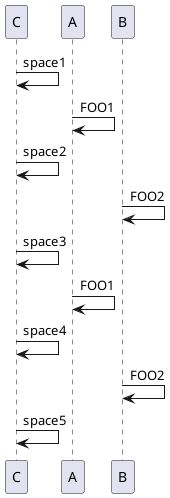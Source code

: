 {
  "sha1": "iazdcnvyp7pvvdclsmys2onswv3f6pg",
  "insertion": {
    "when": "2024-06-03T18:59:30.506Z",
    "user": "plantuml@gmail.com"
  }
}
@startuml
C->C : space1
!startsub XFOO1
A->A : FOO1
!endsub
C->C : space2
!startsub XFOO2
B->B : FOO2
!endsub
C->C : space3
!includesub XFOO1
C->C : space4
!includesub XFOO2
C->C : space5
@enduml
